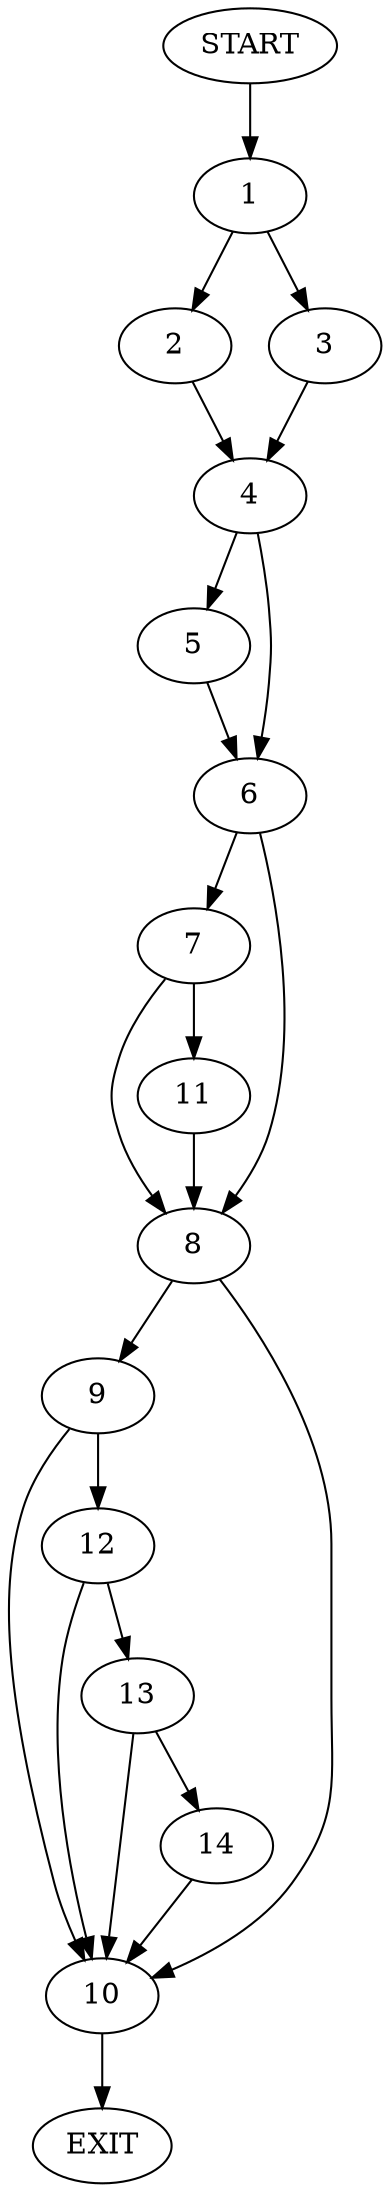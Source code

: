 digraph {
0 [label="START"]
15 [label="EXIT"]
0 -> 1
1 -> 2
1 -> 3
2 -> 4
3 -> 4
4 -> 5
4 -> 6
5 -> 6
6 -> 7
6 -> 8
8 -> 9
8 -> 10
7 -> 11
7 -> 8
11 -> 8
9 -> 12
9 -> 10
10 -> 15
12 -> 13
12 -> 10
13 -> 10
13 -> 14
14 -> 10
}
